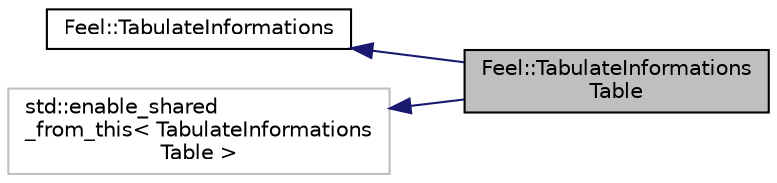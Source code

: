 digraph "Feel::TabulateInformationsTable"
{
 // LATEX_PDF_SIZE
  edge [fontname="Helvetica",fontsize="10",labelfontname="Helvetica",labelfontsize="10"];
  node [fontname="Helvetica",fontsize="10",shape=record];
  rankdir="LR";
  Node1 [label="Feel::TabulateInformations\lTable",height=0.2,width=0.4,color="black", fillcolor="grey75", style="filled", fontcolor="black",tooltip="describe informations in table"];
  Node2 -> Node1 [dir="back",color="midnightblue",fontsize="10",style="solid",fontname="Helvetica"];
  Node2 [label="Feel::TabulateInformations",height=0.2,width=0.4,color="black", fillcolor="white", style="filled",URL="$classFeel_1_1TabulateInformations.html",tooltip="base class that describe informations by tabulate/section design"];
  Node3 -> Node1 [dir="back",color="midnightblue",fontsize="10",style="solid",fontname="Helvetica"];
  Node3 [label="std::enable_shared\l_from_this\< TabulateInformations\lTable \>",height=0.2,width=0.4,color="grey75", fillcolor="white", style="filled",tooltip=" "];
}
